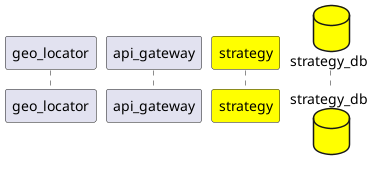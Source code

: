 @startuml
''https://plantuml.com/sequence-diagram
'autonumber 10 10
'mainframe "strategy POST api/v1/delivery-route"
'!include skinparams/skinparams.puml
'skinparam sequenceMessageAlign left
'skinparam maxmessagesize 450
'skinparam wrapWidth 250
'skinparam NoteFontColor green

'box "External Service" #LightBlue
participant geo_locator as geo_locator
'end box

participant api_gateway  as gw
'Actor client as gw #orchid
participant strategy as strategy #yellow
database strategy_db as DB #yellow

'!includesub /variables/variables.puml !VARIABLES
'!$DELIVERY_ROUTE_NAME = "POST api/v1/delivery-route"
'!$DELIVERY_ROUTE_LINK = "https://nastachku.ru/"


'gw -> strategy: request POST api/v1/delivery-route
''gw -> strategy: [[https://nastachku.ru/ request POST api/v1/delivery-route]]
''gw -> strategy: [[$DELIVERY_ROUTE_LINK request $DELIVERY_ROUTE_NAME]]

''note left strategy
''заметка к **%autonumber%**
''
''{
''  "start": {
''    "objectId": "msk"
''  },
''  "end": {
''    "kladr": "78",
''    "lat": 59.93123,
''    "lon": 30.31123
''  },
''  "deliveryMethod": "посылка"
''}
''end note

'activate strategy #coral

'''autonumber stop
'''autonumber 11
'
''strategy->strategy: проверить запрос (обязательны  start.objectId, end.lat, end.lon, deliveryMethod)
''activate strategy #skyblue
'
'''autonumber 20 10
'alt #TECHNOLOGY позитивный сценарий
'
'deactivate strategy
'strategy -> geo_locator: request GET api/v1/geopoligons(end.lat, end.lon)
'activate geo_locator
'geo_locator --> strategy: return: array<poligon_id>
'
'deactivate geo_locator
'strategy-> DB: SELECT (array<poligon_id>,  deliveryMethod)
''note right DB
''[[/images/tables.png таблицы ]]
''<img /chart_images/tables.png {scale=0.2}>
''end note
'activate DB
'DB-->strategy: return: route
'''note right strategy
''заметка к **%autonumber%**
''[[/jsons/delivery_route_response_200.json body]]
'''end note
'deactivate DB
''alt #palegreen маршрут возвращен
'strategy --> gw:  response  200
''else #pink маршрут не найден
'strategy --> gw:  response   404 "ROUTE_NOT_FOUND"
''end
''else #IMPLEMENTATION Запрос не прошел валидацию
'strategy --> gw:  response $DELIVERY_ROUTE_NAME  400 "BAD_REQUEST"
''else %darken("#IMPLEMENTATION", 10) не прошла авторизация
'strategy --> gw:  response POST api/v1/delivery-route  401 "UNAUTHORIZED"
''strategy --> gw:  response $DELIVERY_ROUTE_NAME  401 "UNAUTHORIZED"
''end
'deactivate strategy
@enduml